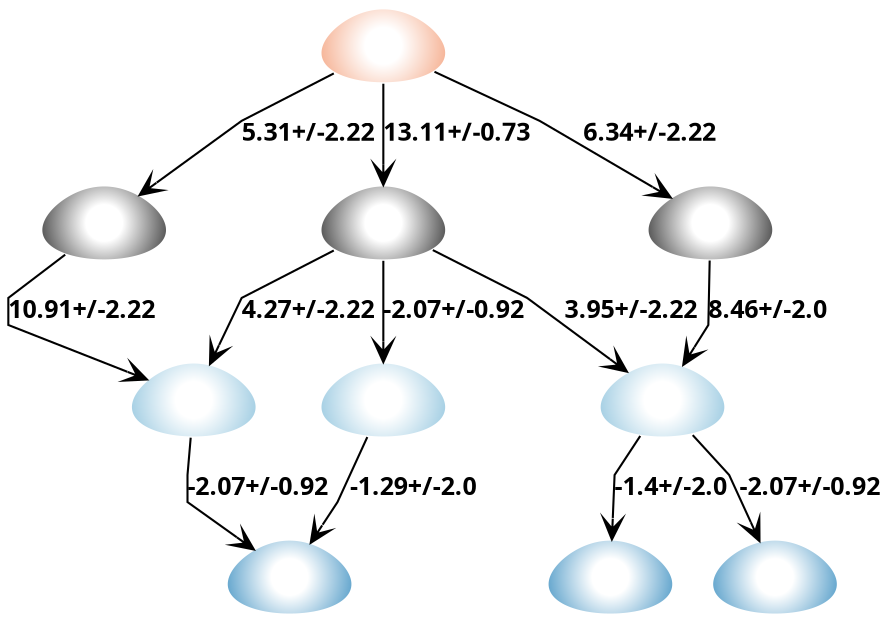 strict digraph G {
	graph [bb="0,0,479.74,291",
		fontname="sans bold",
		splines=polyline
	];
	node [label="\N"];
	subgraph subgraph_0 {
		graph [label="Neutral charge",
			style=""
		];
		SM13_micro005		 [charge=0,
			color="#ffffff:#333333",
			fontcolor=black,
			fontname="sans bold",
			fontsize=12,
			height=0.5,
			image="Images\Microstates\SM13_micro005.svg",
			label="",
			labelloc=b,
			penwidth=1,
			pos="204.74,188",
			shape=egg,
			style=radial,
			width=0.79843];
		SM13_micro009		 [charge=0,
			color="#ffffff:#333333",
			fontcolor=black,
			fontname="sans bold",
			fontsize=12,
			height=0.5,
			image="Images\Microstates\SM13_micro009.svg",
			label="",
			labelloc=b,
			penwidth=1,
			pos="28.743,188",
			shape=egg,
			style=radial,
			width=0.79843];
		SM13_micro007		 [charge=0,
			color="#ffffff:#333333",
			fontcolor=black,
			fontname="sans bold",
			fontsize=12,
			height=0.5,
			image="Images\Microstates\SM13_micro007.svg",
			label="",
			labelloc=b,
			penwidth=1,
			pos="381.74,188",
			shape=egg,
			style=radial,
			width=0.79843];
	}
	subgraph "subgraph_-1" {
		graph [label="-1 charge",
			style=""
		];
		SM13_micro004		 [charge=-1,
			color="#ffffff:#f4a582",
			fontcolor=black,
			fontname="sans bold",
			fontsize=12,
			height=0.5,
			image="Images\Microstates\SM13_micro004.svg",
			label="",
			labelloc=b,
			penwidth=1,
			pos="204.74,273",
			shape=egg,
			style=radial,
			width=0.79843];
	}
	subgraph subgraph_1 {
		graph [label="+1 charge",
			style=""
		];
		SM13_micro001		 [charge=1,
			color="#ffffff:#92c5de",
			fontcolor=black,
			fontname="sans bold",
			fontsize=12,
			height=0.5,
			image="Images\Microstates\SM13_micro001.svg",
			label="",
			labelloc=b,
			penwidth=1,
			pos="101.74,103",
			shape=egg,
			style=radial,
			width=0.79843];
		SM13_micro008		 [charge=1,
			color="#ffffff:#92c5de",
			fontcolor=black,
			fontname="sans bold",
			fontsize=12,
			height=0.5,
			image="Images\Microstates\SM13_micro008.svg",
			label="",
			labelloc=b,
			penwidth=1,
			pos="204.74,103",
			shape=egg,
			style=radial,
			width=0.79843];
		SM13_micro012		 [charge=1,
			color="#ffffff:#92c5de",
			fontcolor=black,
			fontname="sans bold",
			fontsize=12,
			height=0.5,
			image="Images\Microstates\SM13_micro012.svg",
			label="",
			labelloc=b,
			penwidth=1,
			pos="356.74,103",
			shape=egg,
			style=radial,
			width=0.79843];
	}
	subgraph subgraph_2 {
		graph [label="+2 charge",
			style=""
		];
		SM13_micro003		 [charge=2,
			color="#ffffff:#4393c3",
			fontcolor=black,
			fontname="sans bold",
			fontsize=12,
			height=0.5,
			image="Images\Microstates\SM13_micro003.svg",
			label="",
			labelloc=b,
			penwidth=1,
			pos="153.74,18",
			shape=egg,
			style=radial,
			width=0.79843];
		SM13_micro013		 [charge=2,
			color="#ffffff:#4393c3",
			fontcolor=black,
			fontname="sans bold",
			fontsize=12,
			height=0.5,
			image="Images\Microstates\SM13_micro013.svg",
			label="",
			labelloc=b,
			penwidth=1,
			pos="328.74,18",
			shape=egg,
			style=radial,
			width=0.79843];
		SM13_micro014		 [charge=2,
			color="#ffffff:#4393c3",
			fontcolor=black,
			fontname="sans bold",
			fontsize=12,
			height=0.5,
			image="Images\Microstates\SM13_micro014.svg",
			label="",
			labelloc=b,
			penwidth=1,
			pos="416.74,18",
			shape=egg,
			style=radial,
			width=0.79843];
	}
	SM13_micro005 -> SM13_micro001	 [SEM=2.22,
		arrowhead=vee,
		fontname="sans bold",
		fontsize=12,
		label="4.27+/-2.22",
		lp="163.24,145.5",
		pKa=4.27,
		pos="e,109.74,119.98 180.18,176.12 156.99,165.84 125.74,152 125.74,152 125.74,152 120.12,140.76 114.32,129.16",
		splines=polyline];
	SM13_micro005 -> SM13_micro008	 [SEM=0.92,
		arrowhead=vee,
		fontname="sans bold",
		fontsize=12,
		label="-2.07+/-0.92",
		lp="244.74,145.5",
		pKa=-2.07,
		pos="e,204.74,121.18 204.74,169.8 204.74,158.67 204.74,143.94 204.74,131.24",
		splines=polyline];
	SM13_micro005 -> SM13_micro012	 [SEM=2.22,
		arrowhead=vee,
		fontname="sans bold",
		fontsize=12,
		label="3.95+/-2.22",
		lp="342.24,145.5",
		pKa=3.95,
		pos="e,339.14,115.85 229.49,176.31 253.31,166.02 285.74,152 285.74,152 285.74,152 304.74,139 304.74,139 304.74,139 317.74,130.25 330.73,\
121.51",
		splines=polyline];
	SM13_micro009 -> SM13_micro001	 [SEM=2.22,
		arrowhead=vee,
		fontname="sans bold",
		fontsize=12,
		label="10.91+/-2.22",
		lp="43.743,145.5",
		pKa=10.91,
		pos="e,79.279,111.94 16.657,170.73 9.8671,161.59 2.7434,152 2.7434,152 2.7434,152 2.7434,139 2.7434,139 2.7434,139 40.613,125.61 69.509,\
115.4",
		splines=polyline];
	SM13_micro007 -> SM13_micro012	 [SEM=2.0,
		arrowhead=vee,
		fontname="sans bold",
		fontsize=12,
		label="8.46+/-2.0",
		lp="417.24,145.5",
		pKa=8.46,
		pos="e,368.35,119.05 382.72,169.91 383.23,161.03 383.74,152 383.74,152 383.74,152 383.74,139 383.74,139 383.74,139 379.57,133.59 374.51,\
127.03",
		splines=polyline];
	SM13_micro001 -> SM13_micro003	 [SEM=0.92,
		arrowhead=vee,
		fontname="sans bold",
		fontsize=12,
		label="-2.07+/-0.92",
		lp="138.74,60.5",
		pKa=-2.07,
		pos="e,135.73,30.46 100.28,84.91 99.517,76.026 98.743,67 98.743,67 98.743,67 98.743,54 98.743,54 98.743,54 113.11,44.857 127.16,35.917",
		splines=polyline];
	SM13_micro008 -> SM13_micro003	 [SEM=2.0,
		arrowhead=vee,
		fontname="sans bold",
		fontsize=12,
		label="-1.29+/-2.0",
		lp="224.24,60.5",
		pKa=-1.29,
		pos="e,165.87,33.64 197.05,85.212 190.7,71.37 182.74,54 182.74,54 182.74,54 178.13,48.437 172.59,41.746",
		splines=polyline];
	SM13_micro012 -> SM13_micro013	 [SEM=2.0,
		arrowhead=vee,
		fontname="sans bold",
		fontsize=12,
		label="-1.4+/-2.0",
		lp="362.24,60.5",
		pKa=-1.4,
		pos="e,329.1,36.058 344.51,86.138 337.36,76.878 329.74,67 329.74,67 329.74,67 329.54,57.154 329.31,46.38",
		splines=polyline];
	SM13_micro012 -> SM13_micro014	 [SEM=0.92,
		arrowhead=vee,
		fontname="sans bold",
		fontsize=12,
		label="-2.07+/-0.92",
		lp="439.74,60.5",
		pKa=-2.07,
		pos="e,409.3,35.251 373.08,86.954 383.38,77.468 394.74,67 394.74,67 394.74,67 399.83,55.902 405.11,44.379",
		splines=polyline];
	SM13_micro004 -> SM13_micro005	 [SEM=0.73,
		arrowhead=vee,
		fontname="sans bold",
		fontsize=12,
		label="13.11+/-0.73",
		lp="245.74,230.5",
		pKa=13.11,
		pos="e,204.74,206.18 204.74,254.8 204.74,243.67 204.74,228.94 204.74,216.24",
		splines=polyline];
	SM13_micro004 -> SM13_micro009	 [SEM=2.22,
		arrowhead=vee,
		fontname="sans bold",
		fontsize=12,
		label="5.31+/-2.22",
		lp="163.24,230.5",
		pKa=5.31,
		pos="e,48.842,198.95 180.18,261.12 156.99,250.84 125.74,237 125.74,237 125.74,237 86.603,217.63 58.048,203.5",
		splines=polyline];
	SM13_micro004 -> SM13_micro007	 [SEM=2.22,
		arrowhead=vee,
		fontname="sans bold",
		fontsize=12,
		label="6.34+/-2.22",
		lp="352.24,230.5",
		pKa=6.34,
		pos="e,362,199.42 230.08,261.69 255.45,251.36 290.74,237 290.74,237 290.74,237 326.34,218.22 353.01,204.16",
		splines=polyline];
}

